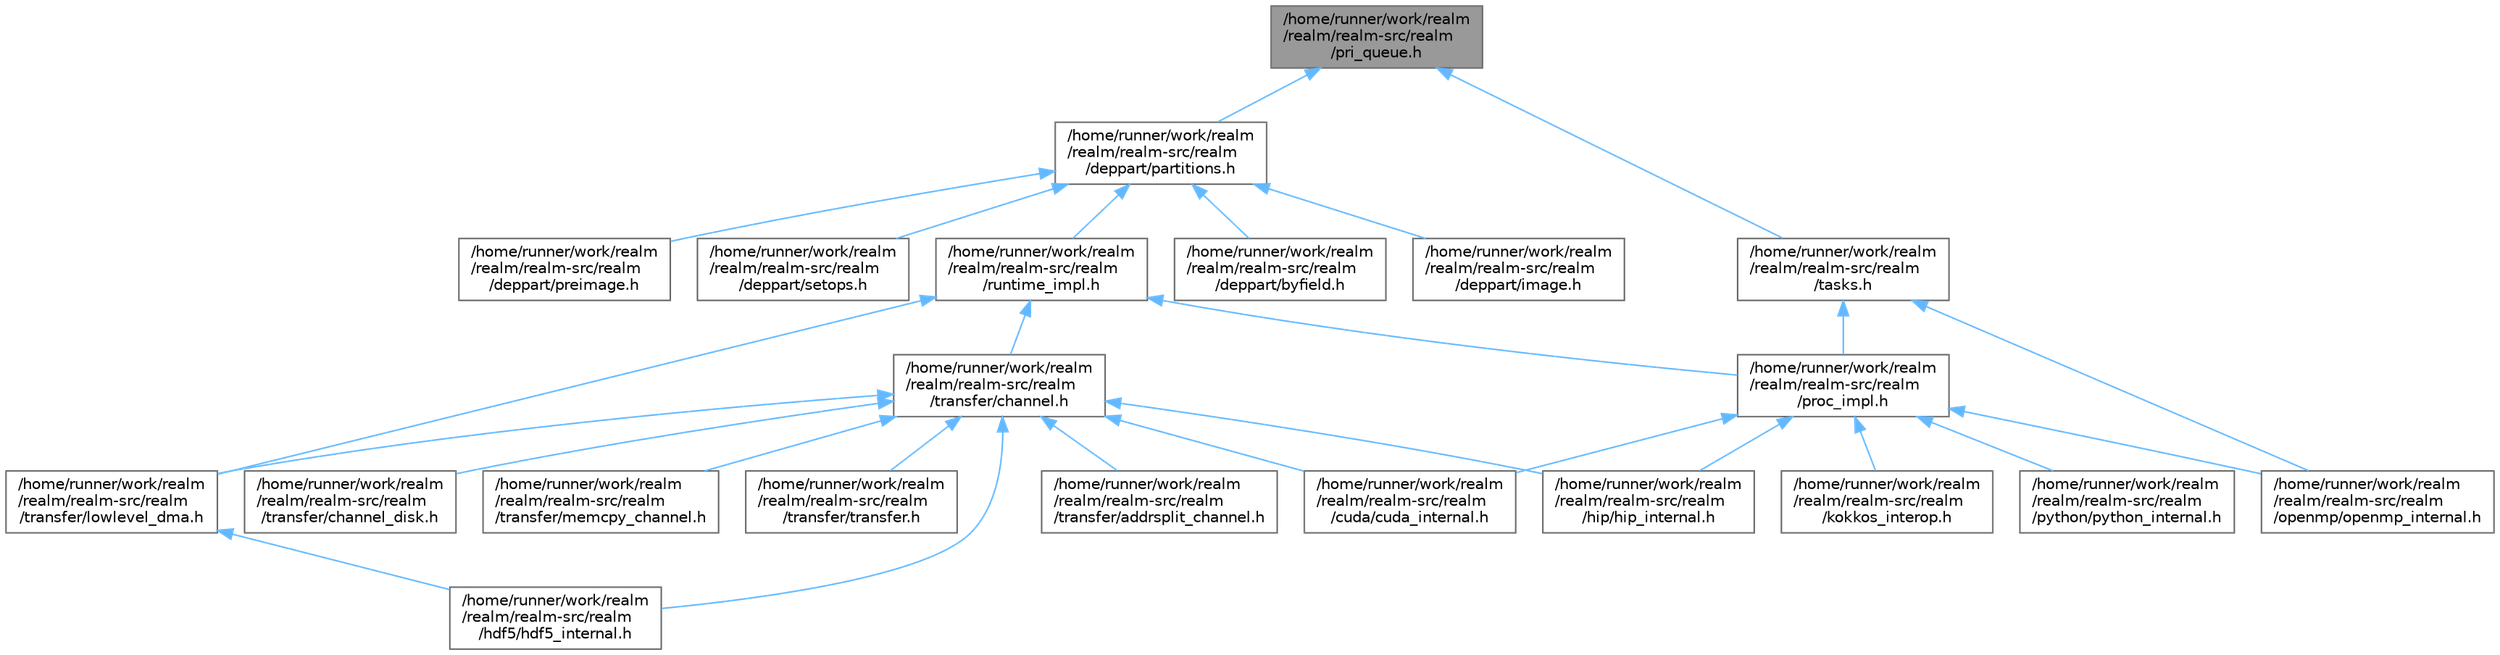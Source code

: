 digraph "/home/runner/work/realm/realm/realm-src/realm/pri_queue.h"
{
 // LATEX_PDF_SIZE
  bgcolor="transparent";
  edge [fontname=Helvetica,fontsize=10,labelfontname=Helvetica,labelfontsize=10];
  node [fontname=Helvetica,fontsize=10,shape=box,height=0.2,width=0.4];
  Node1 [id="Node000001",label="/home/runner/work/realm\l/realm/realm-src/realm\l/pri_queue.h",height=0.2,width=0.4,color="gray40", fillcolor="grey60", style="filled", fontcolor="black",tooltip=" "];
  Node1 -> Node2 [id="edge1_Node000001_Node000002",dir="back",color="steelblue1",style="solid",tooltip=" "];
  Node2 [id="Node000002",label="/home/runner/work/realm\l/realm/realm-src/realm\l/deppart/partitions.h",height=0.2,width=0.4,color="grey40", fillcolor="white", style="filled",URL="$partitions_8h.html",tooltip=" "];
  Node2 -> Node3 [id="edge2_Node000002_Node000003",dir="back",color="steelblue1",style="solid",tooltip=" "];
  Node3 [id="Node000003",label="/home/runner/work/realm\l/realm/realm-src/realm\l/deppart/byfield.h",height=0.2,width=0.4,color="grey40", fillcolor="white", style="filled",URL="$byfield_8h.html",tooltip=" "];
  Node2 -> Node4 [id="edge3_Node000002_Node000004",dir="back",color="steelblue1",style="solid",tooltip=" "];
  Node4 [id="Node000004",label="/home/runner/work/realm\l/realm/realm-src/realm\l/deppart/image.h",height=0.2,width=0.4,color="grey40", fillcolor="white", style="filled",URL="$image_8h.html",tooltip=" "];
  Node2 -> Node5 [id="edge4_Node000002_Node000005",dir="back",color="steelblue1",style="solid",tooltip=" "];
  Node5 [id="Node000005",label="/home/runner/work/realm\l/realm/realm-src/realm\l/deppart/preimage.h",height=0.2,width=0.4,color="grey40", fillcolor="white", style="filled",URL="$preimage_8h.html",tooltip=" "];
  Node2 -> Node6 [id="edge5_Node000002_Node000006",dir="back",color="steelblue1",style="solid",tooltip=" "];
  Node6 [id="Node000006",label="/home/runner/work/realm\l/realm/realm-src/realm\l/deppart/setops.h",height=0.2,width=0.4,color="grey40", fillcolor="white", style="filled",URL="$setops_8h.html",tooltip=" "];
  Node2 -> Node7 [id="edge6_Node000002_Node000007",dir="back",color="steelblue1",style="solid",tooltip=" "];
  Node7 [id="Node000007",label="/home/runner/work/realm\l/realm/realm-src/realm\l/runtime_impl.h",height=0.2,width=0.4,color="grey40", fillcolor="white", style="filled",URL="$runtime__impl_8h.html",tooltip=" "];
  Node7 -> Node8 [id="edge7_Node000007_Node000008",dir="back",color="steelblue1",style="solid",tooltip=" "];
  Node8 [id="Node000008",label="/home/runner/work/realm\l/realm/realm-src/realm\l/proc_impl.h",height=0.2,width=0.4,color="grey40", fillcolor="white", style="filled",URL="$proc__impl_8h.html",tooltip=" "];
  Node8 -> Node9 [id="edge8_Node000008_Node000009",dir="back",color="steelblue1",style="solid",tooltip=" "];
  Node9 [id="Node000009",label="/home/runner/work/realm\l/realm/realm-src/realm\l/cuda/cuda_internal.h",height=0.2,width=0.4,color="grey40", fillcolor="white", style="filled",URL="$cuda__internal_8h.html",tooltip=" "];
  Node8 -> Node10 [id="edge9_Node000008_Node000010",dir="back",color="steelblue1",style="solid",tooltip=" "];
  Node10 [id="Node000010",label="/home/runner/work/realm\l/realm/realm-src/realm\l/hip/hip_internal.h",height=0.2,width=0.4,color="grey40", fillcolor="white", style="filled",URL="$hip__internal_8h.html",tooltip=" "];
  Node8 -> Node11 [id="edge10_Node000008_Node000011",dir="back",color="steelblue1",style="solid",tooltip=" "];
  Node11 [id="Node000011",label="/home/runner/work/realm\l/realm/realm-src/realm\l/kokkos_interop.h",height=0.2,width=0.4,color="grey40", fillcolor="white", style="filled",URL="$kokkos__interop_8h.html",tooltip=" "];
  Node8 -> Node12 [id="edge11_Node000008_Node000012",dir="back",color="steelblue1",style="solid",tooltip=" "];
  Node12 [id="Node000012",label="/home/runner/work/realm\l/realm/realm-src/realm\l/openmp/openmp_internal.h",height=0.2,width=0.4,color="grey40", fillcolor="white", style="filled",URL="$openmp__internal_8h.html",tooltip=" "];
  Node8 -> Node13 [id="edge12_Node000008_Node000013",dir="back",color="steelblue1",style="solid",tooltip=" "];
  Node13 [id="Node000013",label="/home/runner/work/realm\l/realm/realm-src/realm\l/python/python_internal.h",height=0.2,width=0.4,color="grey40", fillcolor="white", style="filled",URL="$python__internal_8h.html",tooltip=" "];
  Node7 -> Node14 [id="edge13_Node000007_Node000014",dir="back",color="steelblue1",style="solid",tooltip=" "];
  Node14 [id="Node000014",label="/home/runner/work/realm\l/realm/realm-src/realm\l/transfer/channel.h",height=0.2,width=0.4,color="grey40", fillcolor="white", style="filled",URL="$channel_8h.html",tooltip=" "];
  Node14 -> Node9 [id="edge14_Node000014_Node000009",dir="back",color="steelblue1",style="solid",tooltip=" "];
  Node14 -> Node15 [id="edge15_Node000014_Node000015",dir="back",color="steelblue1",style="solid",tooltip=" "];
  Node15 [id="Node000015",label="/home/runner/work/realm\l/realm/realm-src/realm\l/hdf5/hdf5_internal.h",height=0.2,width=0.4,color="grey40", fillcolor="white", style="filled",URL="$hdf5__internal_8h.html",tooltip=" "];
  Node14 -> Node10 [id="edge16_Node000014_Node000010",dir="back",color="steelblue1",style="solid",tooltip=" "];
  Node14 -> Node16 [id="edge17_Node000014_Node000016",dir="back",color="steelblue1",style="solid",tooltip=" "];
  Node16 [id="Node000016",label="/home/runner/work/realm\l/realm/realm-src/realm\l/transfer/addrsplit_channel.h",height=0.2,width=0.4,color="grey40", fillcolor="white", style="filled",URL="$addrsplit__channel_8h.html",tooltip=" "];
  Node14 -> Node17 [id="edge18_Node000014_Node000017",dir="back",color="steelblue1",style="solid",tooltip=" "];
  Node17 [id="Node000017",label="/home/runner/work/realm\l/realm/realm-src/realm\l/transfer/channel_disk.h",height=0.2,width=0.4,color="grey40", fillcolor="white", style="filled",URL="$channel__disk_8h.html",tooltip=" "];
  Node14 -> Node18 [id="edge19_Node000014_Node000018",dir="back",color="steelblue1",style="solid",tooltip=" "];
  Node18 [id="Node000018",label="/home/runner/work/realm\l/realm/realm-src/realm\l/transfer/lowlevel_dma.h",height=0.2,width=0.4,color="grey40", fillcolor="white", style="filled",URL="$lowlevel__dma_8h.html",tooltip=" "];
  Node18 -> Node15 [id="edge20_Node000018_Node000015",dir="back",color="steelblue1",style="solid",tooltip=" "];
  Node14 -> Node19 [id="edge21_Node000014_Node000019",dir="back",color="steelblue1",style="solid",tooltip=" "];
  Node19 [id="Node000019",label="/home/runner/work/realm\l/realm/realm-src/realm\l/transfer/memcpy_channel.h",height=0.2,width=0.4,color="grey40", fillcolor="white", style="filled",URL="$memcpy__channel_8h.html",tooltip=" "];
  Node14 -> Node20 [id="edge22_Node000014_Node000020",dir="back",color="steelblue1",style="solid",tooltip=" "];
  Node20 [id="Node000020",label="/home/runner/work/realm\l/realm/realm-src/realm\l/transfer/transfer.h",height=0.2,width=0.4,color="grey40", fillcolor="white", style="filled",URL="$transfer_8h.html",tooltip=" "];
  Node7 -> Node18 [id="edge23_Node000007_Node000018",dir="back",color="steelblue1",style="solid",tooltip=" "];
  Node1 -> Node21 [id="edge24_Node000001_Node000021",dir="back",color="steelblue1",style="solid",tooltip=" "];
  Node21 [id="Node000021",label="/home/runner/work/realm\l/realm/realm-src/realm\l/tasks.h",height=0.2,width=0.4,color="grey40", fillcolor="white", style="filled",URL="$tasks_8h.html",tooltip=" "];
  Node21 -> Node12 [id="edge25_Node000021_Node000012",dir="back",color="steelblue1",style="solid",tooltip=" "];
  Node21 -> Node8 [id="edge26_Node000021_Node000008",dir="back",color="steelblue1",style="solid",tooltip=" "];
}
